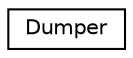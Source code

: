 digraph "Graphical Class Hierarchy"
{
 // LATEX_PDF_SIZE
  edge [fontname="Helvetica",fontsize="10",labelfontname="Helvetica",labelfontsize="10"];
  node [fontname="Helvetica",fontsize="10",shape=record];
  rankdir="LR";
  Node0 [label="Dumper",height=0.2,width=0.4,color="black", fillcolor="white", style="filled",URL="$classDumper.html",tooltip=" "];
}
